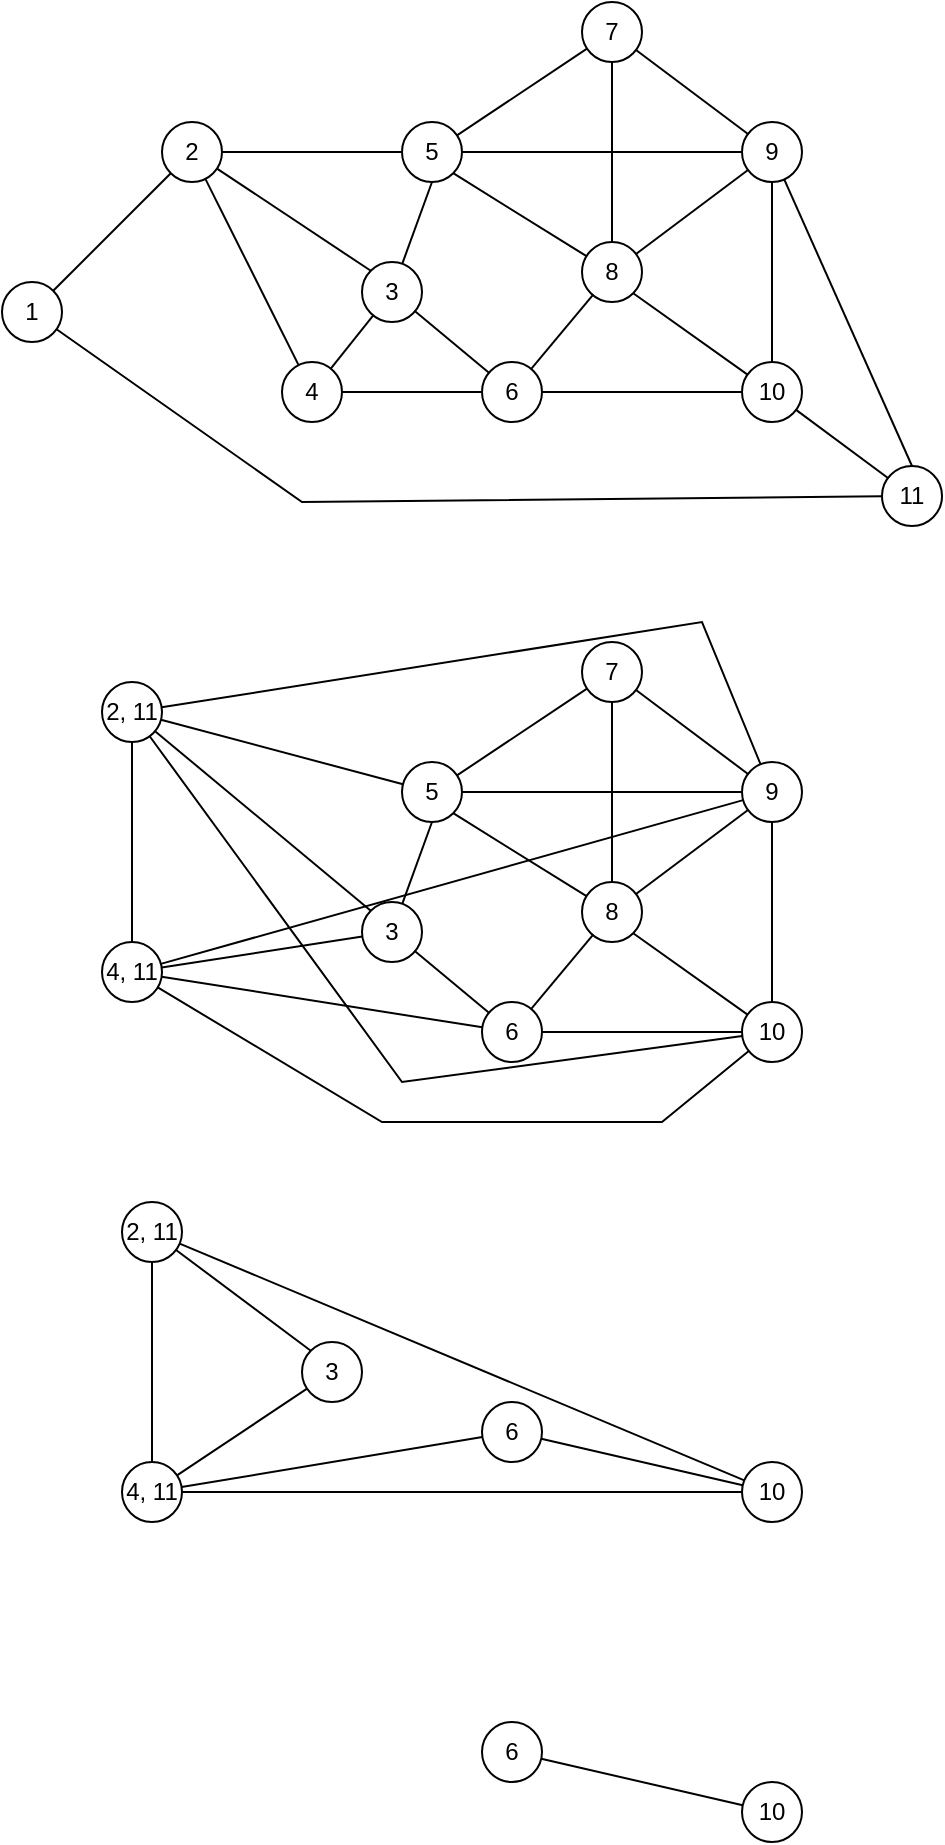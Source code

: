 <mxfile version="15.8.8" type="github">
  <diagram id="ZXG2UVJpFGd10iMGx-tj" name="Page-1">
    <mxGraphModel dx="1279" dy="702" grid="1" gridSize="10" guides="1" tooltips="1" connect="1" arrows="1" fold="1" page="1" pageScale="1" pageWidth="827" pageHeight="583" math="0" shadow="0">
      <root>
        <mxCell id="0" />
        <mxCell id="1" parent="0" />
        <mxCell id="EYOzeWgw2-WNXVN7l0ou-1" value="1" style="ellipse;whiteSpace=wrap;html=1;aspect=fixed;" vertex="1" parent="1">
          <mxGeometry x="120" y="170" width="30" height="30" as="geometry" />
        </mxCell>
        <mxCell id="EYOzeWgw2-WNXVN7l0ou-2" value="2" style="ellipse;whiteSpace=wrap;html=1;aspect=fixed;" vertex="1" parent="1">
          <mxGeometry x="200" y="90" width="30" height="30" as="geometry" />
        </mxCell>
        <mxCell id="EYOzeWgw2-WNXVN7l0ou-3" value="3" style="ellipse;whiteSpace=wrap;html=1;aspect=fixed;" vertex="1" parent="1">
          <mxGeometry x="300" y="160" width="30" height="30" as="geometry" />
        </mxCell>
        <mxCell id="EYOzeWgw2-WNXVN7l0ou-4" value="4" style="ellipse;whiteSpace=wrap;html=1;aspect=fixed;" vertex="1" parent="1">
          <mxGeometry x="260" y="210" width="30" height="30" as="geometry" />
        </mxCell>
        <mxCell id="EYOzeWgw2-WNXVN7l0ou-5" value="5" style="ellipse;whiteSpace=wrap;html=1;aspect=fixed;" vertex="1" parent="1">
          <mxGeometry x="320" y="90" width="30" height="30" as="geometry" />
        </mxCell>
        <mxCell id="EYOzeWgw2-WNXVN7l0ou-6" value="8" style="ellipse;whiteSpace=wrap;html=1;aspect=fixed;" vertex="1" parent="1">
          <mxGeometry x="410" y="150" width="30" height="30" as="geometry" />
        </mxCell>
        <mxCell id="EYOzeWgw2-WNXVN7l0ou-7" value="9" style="ellipse;whiteSpace=wrap;html=1;aspect=fixed;" vertex="1" parent="1">
          <mxGeometry x="490" y="90" width="30" height="30" as="geometry" />
        </mxCell>
        <mxCell id="EYOzeWgw2-WNXVN7l0ou-8" value="7" style="ellipse;whiteSpace=wrap;html=1;aspect=fixed;" vertex="1" parent="1">
          <mxGeometry x="410" y="30" width="30" height="30" as="geometry" />
        </mxCell>
        <mxCell id="EYOzeWgw2-WNXVN7l0ou-9" value="11" style="ellipse;whiteSpace=wrap;html=1;aspect=fixed;" vertex="1" parent="1">
          <mxGeometry x="560" y="262" width="30" height="30" as="geometry" />
        </mxCell>
        <mxCell id="EYOzeWgw2-WNXVN7l0ou-10" value="6" style="ellipse;whiteSpace=wrap;html=1;aspect=fixed;" vertex="1" parent="1">
          <mxGeometry x="360" y="210" width="30" height="30" as="geometry" />
        </mxCell>
        <mxCell id="EYOzeWgw2-WNXVN7l0ou-11" value="10" style="ellipse;whiteSpace=wrap;html=1;aspect=fixed;" vertex="1" parent="1">
          <mxGeometry x="490" y="210" width="30" height="30" as="geometry" />
        </mxCell>
        <mxCell id="EYOzeWgw2-WNXVN7l0ou-12" value="" style="endArrow=none;html=1;rounded=0;" edge="1" parent="1" source="EYOzeWgw2-WNXVN7l0ou-1" target="EYOzeWgw2-WNXVN7l0ou-2">
          <mxGeometry width="50" height="50" relative="1" as="geometry">
            <mxPoint x="390" y="380" as="sourcePoint" />
            <mxPoint x="440" y="330" as="targetPoint" />
          </mxGeometry>
        </mxCell>
        <mxCell id="EYOzeWgw2-WNXVN7l0ou-14" value="" style="endArrow=none;html=1;rounded=0;" edge="1" parent="1" source="EYOzeWgw2-WNXVN7l0ou-2" target="EYOzeWgw2-WNXVN7l0ou-5">
          <mxGeometry width="50" height="50" relative="1" as="geometry">
            <mxPoint x="155.607" y="184.393" as="sourcePoint" />
            <mxPoint x="214.393" y="125.607" as="targetPoint" />
          </mxGeometry>
        </mxCell>
        <mxCell id="EYOzeWgw2-WNXVN7l0ou-15" value="" style="endArrow=none;html=1;rounded=0;" edge="1" parent="1" source="EYOzeWgw2-WNXVN7l0ou-5" target="EYOzeWgw2-WNXVN7l0ou-8">
          <mxGeometry width="50" height="50" relative="1" as="geometry">
            <mxPoint x="410" y="90" as="sourcePoint" />
            <mxPoint x="224.393" y="135.607" as="targetPoint" />
          </mxGeometry>
        </mxCell>
        <mxCell id="EYOzeWgw2-WNXVN7l0ou-16" value="" style="endArrow=none;html=1;rounded=0;" edge="1" parent="1" source="EYOzeWgw2-WNXVN7l0ou-7" target="EYOzeWgw2-WNXVN7l0ou-8">
          <mxGeometry width="50" height="50" relative="1" as="geometry">
            <mxPoint x="175.607" y="204.393" as="sourcePoint" />
            <mxPoint x="234.393" y="145.607" as="targetPoint" />
          </mxGeometry>
        </mxCell>
        <mxCell id="EYOzeWgw2-WNXVN7l0ou-17" value="" style="endArrow=none;html=1;rounded=0;" edge="1" parent="1" source="EYOzeWgw2-WNXVN7l0ou-5" target="EYOzeWgw2-WNXVN7l0ou-7">
          <mxGeometry width="50" height="50" relative="1" as="geometry">
            <mxPoint x="185.607" y="214.393" as="sourcePoint" />
            <mxPoint x="244.393" y="155.607" as="targetPoint" />
          </mxGeometry>
        </mxCell>
        <mxCell id="EYOzeWgw2-WNXVN7l0ou-18" value="" style="endArrow=none;html=1;rounded=0;entryX=1;entryY=1;entryDx=0;entryDy=0;" edge="1" parent="1" source="EYOzeWgw2-WNXVN7l0ou-6" target="EYOzeWgw2-WNXVN7l0ou-5">
          <mxGeometry width="50" height="50" relative="1" as="geometry">
            <mxPoint x="195.607" y="224.393" as="sourcePoint" />
            <mxPoint x="254.393" y="165.607" as="targetPoint" />
          </mxGeometry>
        </mxCell>
        <mxCell id="EYOzeWgw2-WNXVN7l0ou-19" value="" style="endArrow=none;html=1;rounded=0;" edge="1" parent="1" source="EYOzeWgw2-WNXVN7l0ou-7" target="EYOzeWgw2-WNXVN7l0ou-6">
          <mxGeometry width="50" height="50" relative="1" as="geometry">
            <mxPoint x="205.607" y="234.393" as="sourcePoint" />
            <mxPoint x="264.393" y="175.607" as="targetPoint" />
          </mxGeometry>
        </mxCell>
        <mxCell id="EYOzeWgw2-WNXVN7l0ou-20" value="" style="endArrow=none;html=1;rounded=0;entryX=0.5;entryY=1;entryDx=0;entryDy=0;exitX=0.5;exitY=0;exitDx=0;exitDy=0;" edge="1" parent="1" source="EYOzeWgw2-WNXVN7l0ou-6" target="EYOzeWgw2-WNXVN7l0ou-8">
          <mxGeometry width="50" height="50" relative="1" as="geometry">
            <mxPoint x="215.607" y="244.393" as="sourcePoint" />
            <mxPoint x="274.393" y="185.607" as="targetPoint" />
          </mxGeometry>
        </mxCell>
        <mxCell id="EYOzeWgw2-WNXVN7l0ou-21" value="" style="endArrow=none;html=1;rounded=0;" edge="1" parent="1" source="EYOzeWgw2-WNXVN7l0ou-1" target="EYOzeWgw2-WNXVN7l0ou-9">
          <mxGeometry width="50" height="50" relative="1" as="geometry">
            <mxPoint x="225.607" y="254.393" as="sourcePoint" />
            <mxPoint x="284.393" y="195.607" as="targetPoint" />
            <Array as="points">
              <mxPoint x="270" y="280" />
            </Array>
          </mxGeometry>
        </mxCell>
        <mxCell id="EYOzeWgw2-WNXVN7l0ou-22" value="" style="endArrow=none;html=1;rounded=0;" edge="1" parent="1" source="EYOzeWgw2-WNXVN7l0ou-11" target="EYOzeWgw2-WNXVN7l0ou-7">
          <mxGeometry width="50" height="50" relative="1" as="geometry">
            <mxPoint x="235.607" y="264.393" as="sourcePoint" />
            <mxPoint x="294.393" y="205.607" as="targetPoint" />
          </mxGeometry>
        </mxCell>
        <mxCell id="EYOzeWgw2-WNXVN7l0ou-23" value="" style="endArrow=none;html=1;rounded=0;exitX=0.5;exitY=0;exitDx=0;exitDy=0;" edge="1" parent="1" source="EYOzeWgw2-WNXVN7l0ou-9" target="EYOzeWgw2-WNXVN7l0ou-7">
          <mxGeometry width="50" height="50" relative="1" as="geometry">
            <mxPoint x="245.607" y="274.393" as="sourcePoint" />
            <mxPoint x="304.393" y="215.607" as="targetPoint" />
          </mxGeometry>
        </mxCell>
        <mxCell id="EYOzeWgw2-WNXVN7l0ou-24" value="" style="endArrow=none;html=1;rounded=0;" edge="1" parent="1" source="EYOzeWgw2-WNXVN7l0ou-10" target="EYOzeWgw2-WNXVN7l0ou-11">
          <mxGeometry width="50" height="50" relative="1" as="geometry">
            <mxPoint x="255.607" y="284.393" as="sourcePoint" />
            <mxPoint x="314.393" y="225.607" as="targetPoint" />
          </mxGeometry>
        </mxCell>
        <mxCell id="EYOzeWgw2-WNXVN7l0ou-25" value="" style="endArrow=none;html=1;rounded=0;" edge="1" parent="1" source="EYOzeWgw2-WNXVN7l0ou-10" target="EYOzeWgw2-WNXVN7l0ou-6">
          <mxGeometry width="50" height="50" relative="1" as="geometry">
            <mxPoint x="265.607" y="294.393" as="sourcePoint" />
            <mxPoint x="324.393" y="235.607" as="targetPoint" />
          </mxGeometry>
        </mxCell>
        <mxCell id="EYOzeWgw2-WNXVN7l0ou-26" value="" style="endArrow=none;html=1;rounded=0;exitX=1;exitY=1;exitDx=0;exitDy=0;" edge="1" parent="1" source="EYOzeWgw2-WNXVN7l0ou-6" target="EYOzeWgw2-WNXVN7l0ou-11">
          <mxGeometry width="50" height="50" relative="1" as="geometry">
            <mxPoint x="275.607" y="304.393" as="sourcePoint" />
            <mxPoint x="334.393" y="245.607" as="targetPoint" />
          </mxGeometry>
        </mxCell>
        <mxCell id="EYOzeWgw2-WNXVN7l0ou-27" value="" style="endArrow=none;html=1;rounded=0;entryX=0.5;entryY=1;entryDx=0;entryDy=0;" edge="1" parent="1" source="EYOzeWgw2-WNXVN7l0ou-3" target="EYOzeWgw2-WNXVN7l0ou-5">
          <mxGeometry width="50" height="50" relative="1" as="geometry">
            <mxPoint x="285.607" y="314.393" as="sourcePoint" />
            <mxPoint x="344.393" y="255.607" as="targetPoint" />
          </mxGeometry>
        </mxCell>
        <mxCell id="EYOzeWgw2-WNXVN7l0ou-28" value="" style="endArrow=none;html=1;rounded=0;entryX=0;entryY=0;entryDx=0;entryDy=0;" edge="1" parent="1" source="EYOzeWgw2-WNXVN7l0ou-2" target="EYOzeWgw2-WNXVN7l0ou-3">
          <mxGeometry width="50" height="50" relative="1" as="geometry">
            <mxPoint x="295.607" y="324.393" as="sourcePoint" />
            <mxPoint x="215" y="160" as="targetPoint" />
          </mxGeometry>
        </mxCell>
        <mxCell id="EYOzeWgw2-WNXVN7l0ou-29" value="" style="endArrow=none;html=1;rounded=0;" edge="1" parent="1" source="EYOzeWgw2-WNXVN7l0ou-4" target="EYOzeWgw2-WNXVN7l0ou-3">
          <mxGeometry width="50" height="50" relative="1" as="geometry">
            <mxPoint x="306" y="280" as="sourcePoint" />
            <mxPoint x="364.393" y="275.607" as="targetPoint" />
          </mxGeometry>
        </mxCell>
        <mxCell id="EYOzeWgw2-WNXVN7l0ou-30" value="" style="endArrow=none;html=1;rounded=0;" edge="1" parent="1" source="EYOzeWgw2-WNXVN7l0ou-4" target="EYOzeWgw2-WNXVN7l0ou-10">
          <mxGeometry width="50" height="50" relative="1" as="geometry">
            <mxPoint x="315.607" y="344.393" as="sourcePoint" />
            <mxPoint x="374.393" y="285.607" as="targetPoint" />
          </mxGeometry>
        </mxCell>
        <mxCell id="EYOzeWgw2-WNXVN7l0ou-31" value="" style="endArrow=none;html=1;rounded=0;" edge="1" parent="1" source="EYOzeWgw2-WNXVN7l0ou-10" target="EYOzeWgw2-WNXVN7l0ou-3">
          <mxGeometry width="50" height="50" relative="1" as="geometry">
            <mxPoint x="325.607" y="354.393" as="sourcePoint" />
            <mxPoint x="384.393" y="295.607" as="targetPoint" />
          </mxGeometry>
        </mxCell>
        <mxCell id="EYOzeWgw2-WNXVN7l0ou-32" value="" style="endArrow=none;html=1;rounded=0;" edge="1" parent="1" source="EYOzeWgw2-WNXVN7l0ou-2" target="EYOzeWgw2-WNXVN7l0ou-4">
          <mxGeometry width="50" height="50" relative="1" as="geometry">
            <mxPoint x="335.607" y="364.393" as="sourcePoint" />
            <mxPoint x="394.393" y="305.607" as="targetPoint" />
          </mxGeometry>
        </mxCell>
        <mxCell id="EYOzeWgw2-WNXVN7l0ou-33" value="" style="endArrow=none;html=1;rounded=0;" edge="1" parent="1" source="EYOzeWgw2-WNXVN7l0ou-9" target="EYOzeWgw2-WNXVN7l0ou-11">
          <mxGeometry width="50" height="50" relative="1" as="geometry">
            <mxPoint x="345.607" y="374.393" as="sourcePoint" />
            <mxPoint x="404.393" y="315.607" as="targetPoint" />
          </mxGeometry>
        </mxCell>
        <mxCell id="EYOzeWgw2-WNXVN7l0ou-34" value="3" style="ellipse;whiteSpace=wrap;html=1;aspect=fixed;" vertex="1" parent="1">
          <mxGeometry x="300" y="480" width="30" height="30" as="geometry" />
        </mxCell>
        <mxCell id="EYOzeWgw2-WNXVN7l0ou-35" value="5" style="ellipse;whiteSpace=wrap;html=1;aspect=fixed;" vertex="1" parent="1">
          <mxGeometry x="320" y="410" width="30" height="30" as="geometry" />
        </mxCell>
        <mxCell id="EYOzeWgw2-WNXVN7l0ou-36" value="8" style="ellipse;whiteSpace=wrap;html=1;aspect=fixed;" vertex="1" parent="1">
          <mxGeometry x="410" y="470" width="30" height="30" as="geometry" />
        </mxCell>
        <mxCell id="EYOzeWgw2-WNXVN7l0ou-37" value="9" style="ellipse;whiteSpace=wrap;html=1;aspect=fixed;" vertex="1" parent="1">
          <mxGeometry x="490" y="410" width="30" height="30" as="geometry" />
        </mxCell>
        <mxCell id="EYOzeWgw2-WNXVN7l0ou-38" value="7" style="ellipse;whiteSpace=wrap;html=1;aspect=fixed;" vertex="1" parent="1">
          <mxGeometry x="410" y="350" width="30" height="30" as="geometry" />
        </mxCell>
        <mxCell id="EYOzeWgw2-WNXVN7l0ou-39" value="6" style="ellipse;whiteSpace=wrap;html=1;aspect=fixed;" vertex="1" parent="1">
          <mxGeometry x="360" y="530" width="30" height="30" as="geometry" />
        </mxCell>
        <mxCell id="EYOzeWgw2-WNXVN7l0ou-40" value="10" style="ellipse;whiteSpace=wrap;html=1;aspect=fixed;" vertex="1" parent="1">
          <mxGeometry x="490" y="530" width="30" height="30" as="geometry" />
        </mxCell>
        <mxCell id="EYOzeWgw2-WNXVN7l0ou-41" value="" style="endArrow=none;html=1;rounded=0;" edge="1" parent="1" source="EYOzeWgw2-WNXVN7l0ou-35" target="EYOzeWgw2-WNXVN7l0ou-38">
          <mxGeometry width="50" height="50" relative="1" as="geometry">
            <mxPoint x="410" y="410" as="sourcePoint" />
            <mxPoint x="224.393" y="455.607" as="targetPoint" />
          </mxGeometry>
        </mxCell>
        <mxCell id="EYOzeWgw2-WNXVN7l0ou-42" value="" style="endArrow=none;html=1;rounded=0;" edge="1" parent="1" source="EYOzeWgw2-WNXVN7l0ou-37" target="EYOzeWgw2-WNXVN7l0ou-38">
          <mxGeometry width="50" height="50" relative="1" as="geometry">
            <mxPoint x="175.607" y="524.393" as="sourcePoint" />
            <mxPoint x="234.393" y="465.607" as="targetPoint" />
          </mxGeometry>
        </mxCell>
        <mxCell id="EYOzeWgw2-WNXVN7l0ou-43" value="" style="endArrow=none;html=1;rounded=0;" edge="1" parent="1" source="EYOzeWgw2-WNXVN7l0ou-35" target="EYOzeWgw2-WNXVN7l0ou-37">
          <mxGeometry width="50" height="50" relative="1" as="geometry">
            <mxPoint x="185.607" y="534.393" as="sourcePoint" />
            <mxPoint x="244.393" y="475.607" as="targetPoint" />
          </mxGeometry>
        </mxCell>
        <mxCell id="EYOzeWgw2-WNXVN7l0ou-44" value="" style="endArrow=none;html=1;rounded=0;entryX=1;entryY=1;entryDx=0;entryDy=0;" edge="1" parent="1" source="EYOzeWgw2-WNXVN7l0ou-36" target="EYOzeWgw2-WNXVN7l0ou-35">
          <mxGeometry width="50" height="50" relative="1" as="geometry">
            <mxPoint x="195.607" y="544.393" as="sourcePoint" />
            <mxPoint x="254.393" y="485.607" as="targetPoint" />
          </mxGeometry>
        </mxCell>
        <mxCell id="EYOzeWgw2-WNXVN7l0ou-45" value="" style="endArrow=none;html=1;rounded=0;" edge="1" parent="1" source="EYOzeWgw2-WNXVN7l0ou-37" target="EYOzeWgw2-WNXVN7l0ou-36">
          <mxGeometry width="50" height="50" relative="1" as="geometry">
            <mxPoint x="205.607" y="554.393" as="sourcePoint" />
            <mxPoint x="264.393" y="495.607" as="targetPoint" />
          </mxGeometry>
        </mxCell>
        <mxCell id="EYOzeWgw2-WNXVN7l0ou-46" value="" style="endArrow=none;html=1;rounded=0;entryX=0.5;entryY=1;entryDx=0;entryDy=0;exitX=0.5;exitY=0;exitDx=0;exitDy=0;" edge="1" parent="1" source="EYOzeWgw2-WNXVN7l0ou-36" target="EYOzeWgw2-WNXVN7l0ou-38">
          <mxGeometry width="50" height="50" relative="1" as="geometry">
            <mxPoint x="215.607" y="564.393" as="sourcePoint" />
            <mxPoint x="274.393" y="505.607" as="targetPoint" />
          </mxGeometry>
        </mxCell>
        <mxCell id="EYOzeWgw2-WNXVN7l0ou-47" value="" style="endArrow=none;html=1;rounded=0;" edge="1" parent="1" source="EYOzeWgw2-WNXVN7l0ou-40" target="EYOzeWgw2-WNXVN7l0ou-37">
          <mxGeometry width="50" height="50" relative="1" as="geometry">
            <mxPoint x="235.607" y="584.393" as="sourcePoint" />
            <mxPoint x="294.393" y="525.607" as="targetPoint" />
          </mxGeometry>
        </mxCell>
        <mxCell id="EYOzeWgw2-WNXVN7l0ou-48" value="" style="endArrow=none;html=1;rounded=0;" edge="1" parent="1" source="EYOzeWgw2-WNXVN7l0ou-39" target="EYOzeWgw2-WNXVN7l0ou-40">
          <mxGeometry width="50" height="50" relative="1" as="geometry">
            <mxPoint x="255.607" y="604.393" as="sourcePoint" />
            <mxPoint x="314.393" y="545.607" as="targetPoint" />
          </mxGeometry>
        </mxCell>
        <mxCell id="EYOzeWgw2-WNXVN7l0ou-49" value="" style="endArrow=none;html=1;rounded=0;" edge="1" parent="1" source="EYOzeWgw2-WNXVN7l0ou-39" target="EYOzeWgw2-WNXVN7l0ou-36">
          <mxGeometry width="50" height="50" relative="1" as="geometry">
            <mxPoint x="265.607" y="614.393" as="sourcePoint" />
            <mxPoint x="324.393" y="555.607" as="targetPoint" />
          </mxGeometry>
        </mxCell>
        <mxCell id="EYOzeWgw2-WNXVN7l0ou-50" value="" style="endArrow=none;html=1;rounded=0;exitX=1;exitY=1;exitDx=0;exitDy=0;" edge="1" parent="1" source="EYOzeWgw2-WNXVN7l0ou-36" target="EYOzeWgw2-WNXVN7l0ou-40">
          <mxGeometry width="50" height="50" relative="1" as="geometry">
            <mxPoint x="275.607" y="624.393" as="sourcePoint" />
            <mxPoint x="334.393" y="565.607" as="targetPoint" />
          </mxGeometry>
        </mxCell>
        <mxCell id="EYOzeWgw2-WNXVN7l0ou-51" value="" style="endArrow=none;html=1;rounded=0;entryX=0.5;entryY=1;entryDx=0;entryDy=0;" edge="1" parent="1" source="EYOzeWgw2-WNXVN7l0ou-34" target="EYOzeWgw2-WNXVN7l0ou-35">
          <mxGeometry width="50" height="50" relative="1" as="geometry">
            <mxPoint x="285.607" y="634.393" as="sourcePoint" />
            <mxPoint x="344.393" y="575.607" as="targetPoint" />
          </mxGeometry>
        </mxCell>
        <mxCell id="EYOzeWgw2-WNXVN7l0ou-52" value="" style="endArrow=none;html=1;rounded=0;" edge="1" parent="1" source="EYOzeWgw2-WNXVN7l0ou-39" target="EYOzeWgw2-WNXVN7l0ou-34">
          <mxGeometry width="50" height="50" relative="1" as="geometry">
            <mxPoint x="325.607" y="674.393" as="sourcePoint" />
            <mxPoint x="384.393" y="615.607" as="targetPoint" />
          </mxGeometry>
        </mxCell>
        <mxCell id="EYOzeWgw2-WNXVN7l0ou-53" value="2, 11" style="ellipse;whiteSpace=wrap;html=1;aspect=fixed;" vertex="1" parent="1">
          <mxGeometry x="170" y="370" width="30" height="30" as="geometry" />
        </mxCell>
        <mxCell id="EYOzeWgw2-WNXVN7l0ou-55" value="4, 11" style="ellipse;whiteSpace=wrap;html=1;aspect=fixed;" vertex="1" parent="1">
          <mxGeometry x="170" y="500" width="30" height="30" as="geometry" />
        </mxCell>
        <mxCell id="EYOzeWgw2-WNXVN7l0ou-57" value="" style="endArrow=none;html=1;rounded=0;" edge="1" parent="1" source="EYOzeWgw2-WNXVN7l0ou-53" target="EYOzeWgw2-WNXVN7l0ou-37">
          <mxGeometry width="50" height="50" relative="1" as="geometry">
            <mxPoint x="390" y="420" as="sourcePoint" />
            <mxPoint x="440" y="370" as="targetPoint" />
            <Array as="points">
              <mxPoint x="470" y="340" />
            </Array>
          </mxGeometry>
        </mxCell>
        <mxCell id="EYOzeWgw2-WNXVN7l0ou-59" value="" style="endArrow=none;html=1;rounded=0;" edge="1" parent="1" source="EYOzeWgw2-WNXVN7l0ou-40" target="EYOzeWgw2-WNXVN7l0ou-55">
          <mxGeometry width="50" height="50" relative="1" as="geometry">
            <mxPoint x="390" y="420" as="sourcePoint" />
            <mxPoint x="440" y="370" as="targetPoint" />
            <Array as="points">
              <mxPoint x="450" y="590" />
              <mxPoint x="310" y="590" />
            </Array>
          </mxGeometry>
        </mxCell>
        <mxCell id="EYOzeWgw2-WNXVN7l0ou-60" value="" style="endArrow=none;html=1;rounded=0;" edge="1" parent="1" source="EYOzeWgw2-WNXVN7l0ou-53" target="EYOzeWgw2-WNXVN7l0ou-55">
          <mxGeometry width="50" height="50" relative="1" as="geometry">
            <mxPoint x="390" y="420" as="sourcePoint" />
            <mxPoint x="440" y="370" as="targetPoint" />
          </mxGeometry>
        </mxCell>
        <mxCell id="EYOzeWgw2-WNXVN7l0ou-62" value="" style="endArrow=none;html=1;rounded=0;" edge="1" parent="1" source="EYOzeWgw2-WNXVN7l0ou-37" target="EYOzeWgw2-WNXVN7l0ou-55">
          <mxGeometry width="50" height="50" relative="1" as="geometry">
            <mxPoint x="390" y="420" as="sourcePoint" />
            <mxPoint x="440" y="370" as="targetPoint" />
          </mxGeometry>
        </mxCell>
        <mxCell id="EYOzeWgw2-WNXVN7l0ou-64" value="" style="endArrow=none;html=1;rounded=0;" edge="1" parent="1" source="EYOzeWgw2-WNXVN7l0ou-53" target="EYOzeWgw2-WNXVN7l0ou-40">
          <mxGeometry width="50" height="50" relative="1" as="geometry">
            <mxPoint x="390" y="420" as="sourcePoint" />
            <mxPoint x="440" y="370" as="targetPoint" />
            <Array as="points">
              <mxPoint x="320" y="570" />
            </Array>
          </mxGeometry>
        </mxCell>
        <mxCell id="EYOzeWgw2-WNXVN7l0ou-65" value="" style="endArrow=none;html=1;rounded=0;" edge="1" parent="1" source="EYOzeWgw2-WNXVN7l0ou-39" target="EYOzeWgw2-WNXVN7l0ou-55">
          <mxGeometry width="50" height="50" relative="1" as="geometry">
            <mxPoint x="390" y="420" as="sourcePoint" />
            <mxPoint x="440" y="370" as="targetPoint" />
          </mxGeometry>
        </mxCell>
        <mxCell id="EYOzeWgw2-WNXVN7l0ou-66" value="" style="endArrow=none;html=1;rounded=0;entryX=0;entryY=0;entryDx=0;entryDy=0;" edge="1" parent="1" source="EYOzeWgw2-WNXVN7l0ou-53" target="EYOzeWgw2-WNXVN7l0ou-34">
          <mxGeometry width="50" height="50" relative="1" as="geometry">
            <mxPoint x="390" y="420" as="sourcePoint" />
            <mxPoint x="440" y="370" as="targetPoint" />
          </mxGeometry>
        </mxCell>
        <mxCell id="EYOzeWgw2-WNXVN7l0ou-67" value="" style="endArrow=none;html=1;rounded=0;" edge="1" parent="1" source="EYOzeWgw2-WNXVN7l0ou-55" target="EYOzeWgw2-WNXVN7l0ou-34">
          <mxGeometry width="50" height="50" relative="1" as="geometry">
            <mxPoint x="390" y="420" as="sourcePoint" />
            <mxPoint x="440" y="370" as="targetPoint" />
          </mxGeometry>
        </mxCell>
        <mxCell id="EYOzeWgw2-WNXVN7l0ou-68" value="" style="endArrow=none;html=1;rounded=0;" edge="1" parent="1" source="EYOzeWgw2-WNXVN7l0ou-53" target="EYOzeWgw2-WNXVN7l0ou-35">
          <mxGeometry width="50" height="50" relative="1" as="geometry">
            <mxPoint x="390" y="420" as="sourcePoint" />
            <mxPoint x="440" y="370" as="targetPoint" />
          </mxGeometry>
        </mxCell>
        <mxCell id="EYOzeWgw2-WNXVN7l0ou-69" value="2, 11" style="ellipse;whiteSpace=wrap;html=1;aspect=fixed;" vertex="1" parent="1">
          <mxGeometry x="180" y="630" width="30" height="30" as="geometry" />
        </mxCell>
        <mxCell id="EYOzeWgw2-WNXVN7l0ou-70" value="4, 11" style="ellipse;whiteSpace=wrap;html=1;aspect=fixed;" vertex="1" parent="1">
          <mxGeometry x="180" y="760" width="30" height="30" as="geometry" />
        </mxCell>
        <mxCell id="EYOzeWgw2-WNXVN7l0ou-71" value="" style="endArrow=none;html=1;rounded=0;" edge="1" parent="1" source="EYOzeWgw2-WNXVN7l0ou-69" target="EYOzeWgw2-WNXVN7l0ou-70">
          <mxGeometry width="50" height="50" relative="1" as="geometry">
            <mxPoint x="400" y="680" as="sourcePoint" />
            <mxPoint x="450" y="630" as="targetPoint" />
          </mxGeometry>
        </mxCell>
        <mxCell id="EYOzeWgw2-WNXVN7l0ou-72" value="3" style="ellipse;whiteSpace=wrap;html=1;aspect=fixed;" vertex="1" parent="1">
          <mxGeometry x="270" y="700" width="30" height="30" as="geometry" />
        </mxCell>
        <mxCell id="EYOzeWgw2-WNXVN7l0ou-73" value="6" style="ellipse;whiteSpace=wrap;html=1;aspect=fixed;" vertex="1" parent="1">
          <mxGeometry x="360" y="730" width="30" height="30" as="geometry" />
        </mxCell>
        <mxCell id="EYOzeWgw2-WNXVN7l0ou-75" value="10" style="ellipse;whiteSpace=wrap;html=1;aspect=fixed;" vertex="1" parent="1">
          <mxGeometry x="490" y="760" width="30" height="30" as="geometry" />
        </mxCell>
        <mxCell id="EYOzeWgw2-WNXVN7l0ou-77" value="" style="endArrow=none;html=1;rounded=0;entryX=0;entryY=0;entryDx=0;entryDy=0;" edge="1" parent="1" source="EYOzeWgw2-WNXVN7l0ou-69" target="EYOzeWgw2-WNXVN7l0ou-72">
          <mxGeometry width="50" height="50" relative="1" as="geometry">
            <mxPoint x="400" y="580" as="sourcePoint" />
            <mxPoint x="450" y="530" as="targetPoint" />
          </mxGeometry>
        </mxCell>
        <mxCell id="EYOzeWgw2-WNXVN7l0ou-78" value="" style="endArrow=none;html=1;rounded=0;" edge="1" parent="1" source="EYOzeWgw2-WNXVN7l0ou-70" target="EYOzeWgw2-WNXVN7l0ou-72">
          <mxGeometry width="50" height="50" relative="1" as="geometry">
            <mxPoint x="217.018" y="663.976" as="sourcePoint" />
            <mxPoint x="284" y="750" as="targetPoint" />
          </mxGeometry>
        </mxCell>
        <mxCell id="EYOzeWgw2-WNXVN7l0ou-79" value="" style="endArrow=none;html=1;rounded=0;" edge="1" parent="1" source="EYOzeWgw2-WNXVN7l0ou-70" target="EYOzeWgw2-WNXVN7l0ou-75">
          <mxGeometry width="50" height="50" relative="1" as="geometry">
            <mxPoint x="227.018" y="673.976" as="sourcePoint" />
            <mxPoint x="294.393" y="724.393" as="targetPoint" />
          </mxGeometry>
        </mxCell>
        <mxCell id="EYOzeWgw2-WNXVN7l0ou-80" value="" style="endArrow=none;html=1;rounded=0;" edge="1" parent="1" source="EYOzeWgw2-WNXVN7l0ou-73" target="EYOzeWgw2-WNXVN7l0ou-75">
          <mxGeometry width="50" height="50" relative="1" as="geometry">
            <mxPoint x="470" y="710" as="sourcePoint" />
            <mxPoint x="304.393" y="734.393" as="targetPoint" />
          </mxGeometry>
        </mxCell>
        <mxCell id="EYOzeWgw2-WNXVN7l0ou-81" value="" style="endArrow=none;html=1;rounded=0;" edge="1" parent="1" source="EYOzeWgw2-WNXVN7l0ou-69" target="EYOzeWgw2-WNXVN7l0ou-75">
          <mxGeometry width="50" height="50" relative="1" as="geometry">
            <mxPoint x="247.018" y="693.976" as="sourcePoint" />
            <mxPoint x="314.393" y="744.393" as="targetPoint" />
          </mxGeometry>
        </mxCell>
        <mxCell id="EYOzeWgw2-WNXVN7l0ou-82" value="" style="endArrow=none;html=1;rounded=0;" edge="1" parent="1" source="EYOzeWgw2-WNXVN7l0ou-70" target="EYOzeWgw2-WNXVN7l0ou-73">
          <mxGeometry width="50" height="50" relative="1" as="geometry">
            <mxPoint x="257.018" y="703.976" as="sourcePoint" />
            <mxPoint x="324.393" y="754.393" as="targetPoint" />
          </mxGeometry>
        </mxCell>
        <mxCell id="EYOzeWgw2-WNXVN7l0ou-87" value="6" style="ellipse;whiteSpace=wrap;html=1;aspect=fixed;" vertex="1" parent="1">
          <mxGeometry x="360" y="890" width="30" height="30" as="geometry" />
        </mxCell>
        <mxCell id="EYOzeWgw2-WNXVN7l0ou-88" value="10" style="ellipse;whiteSpace=wrap;html=1;aspect=fixed;" vertex="1" parent="1">
          <mxGeometry x="490" y="920" width="30" height="30" as="geometry" />
        </mxCell>
        <mxCell id="EYOzeWgw2-WNXVN7l0ou-89" value="" style="endArrow=none;html=1;rounded=0;" edge="1" parent="1" source="EYOzeWgw2-WNXVN7l0ou-87" target="EYOzeWgw2-WNXVN7l0ou-88">
          <mxGeometry width="50" height="50" relative="1" as="geometry">
            <mxPoint x="470" y="870" as="sourcePoint" />
            <mxPoint x="304.393" y="894.393" as="targetPoint" />
          </mxGeometry>
        </mxCell>
      </root>
    </mxGraphModel>
  </diagram>
</mxfile>
